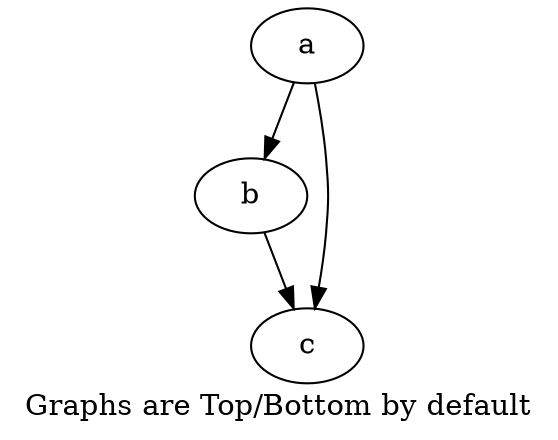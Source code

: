 digraph {

    label = "Graphs are Top/Bottom by default"

    a -> b;
    b -> c;
    a -> c;
}